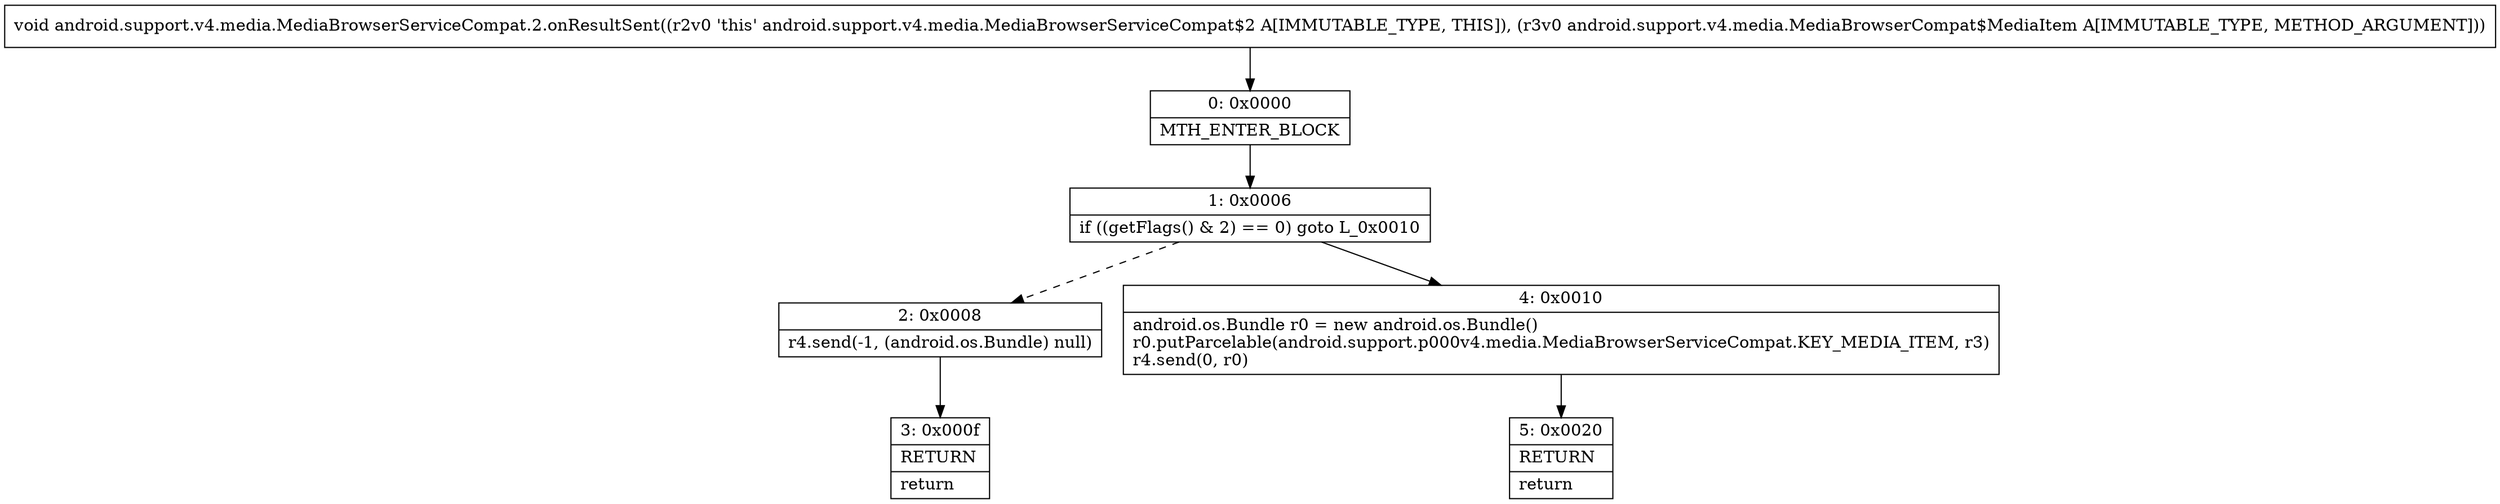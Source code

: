 digraph "CFG forandroid.support.v4.media.MediaBrowserServiceCompat.2.onResultSent(Landroid\/support\/v4\/media\/MediaBrowserCompat$MediaItem;)V" {
Node_0 [shape=record,label="{0\:\ 0x0000|MTH_ENTER_BLOCK\l}"];
Node_1 [shape=record,label="{1\:\ 0x0006|if ((getFlags() & 2) == 0) goto L_0x0010\l}"];
Node_2 [shape=record,label="{2\:\ 0x0008|r4.send(\-1, (android.os.Bundle) null)\l}"];
Node_3 [shape=record,label="{3\:\ 0x000f|RETURN\l|return\l}"];
Node_4 [shape=record,label="{4\:\ 0x0010|android.os.Bundle r0 = new android.os.Bundle()\lr0.putParcelable(android.support.p000v4.media.MediaBrowserServiceCompat.KEY_MEDIA_ITEM, r3)\lr4.send(0, r0)\l}"];
Node_5 [shape=record,label="{5\:\ 0x0020|RETURN\l|return\l}"];
MethodNode[shape=record,label="{void android.support.v4.media.MediaBrowserServiceCompat.2.onResultSent((r2v0 'this' android.support.v4.media.MediaBrowserServiceCompat$2 A[IMMUTABLE_TYPE, THIS]), (r3v0 android.support.v4.media.MediaBrowserCompat$MediaItem A[IMMUTABLE_TYPE, METHOD_ARGUMENT])) }"];
MethodNode -> Node_0;
Node_0 -> Node_1;
Node_1 -> Node_2[style=dashed];
Node_1 -> Node_4;
Node_2 -> Node_3;
Node_4 -> Node_5;
}

